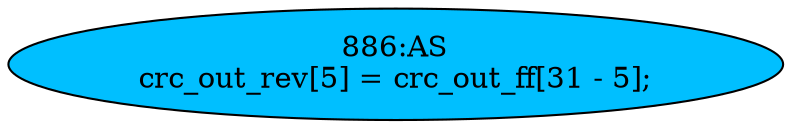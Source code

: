 strict digraph "" {
	node [label="\N"];
	"886:AS"	 [ast="<pyverilog.vparser.ast.Assign object at 0x7f01261f3c10>",
		def_var="['crc_out_rev']",
		fillcolor=deepskyblue,
		label="886:AS
crc_out_rev[5] = crc_out_ff[31 - 5];",
		statements="[]",
		style=filled,
		typ=Assign,
		use_var="['crc_out_ff']"];
}
